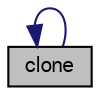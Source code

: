 digraph "clone"
{
  bgcolor="transparent";
  edge [fontname="FreeSans",fontsize="10",labelfontname="FreeSans",labelfontsize="10"];
  node [fontname="FreeSans",fontsize="10",shape=record];
  rankdir="LR";
  Node12 [label="clone",height=0.2,width=0.4,color="black", fillcolor="grey75", style="filled", fontcolor="black"];
  Node12 -> Node12 [dir="back",color="midnightblue",fontsize="10",style="solid",fontname="FreeSans"];
}
